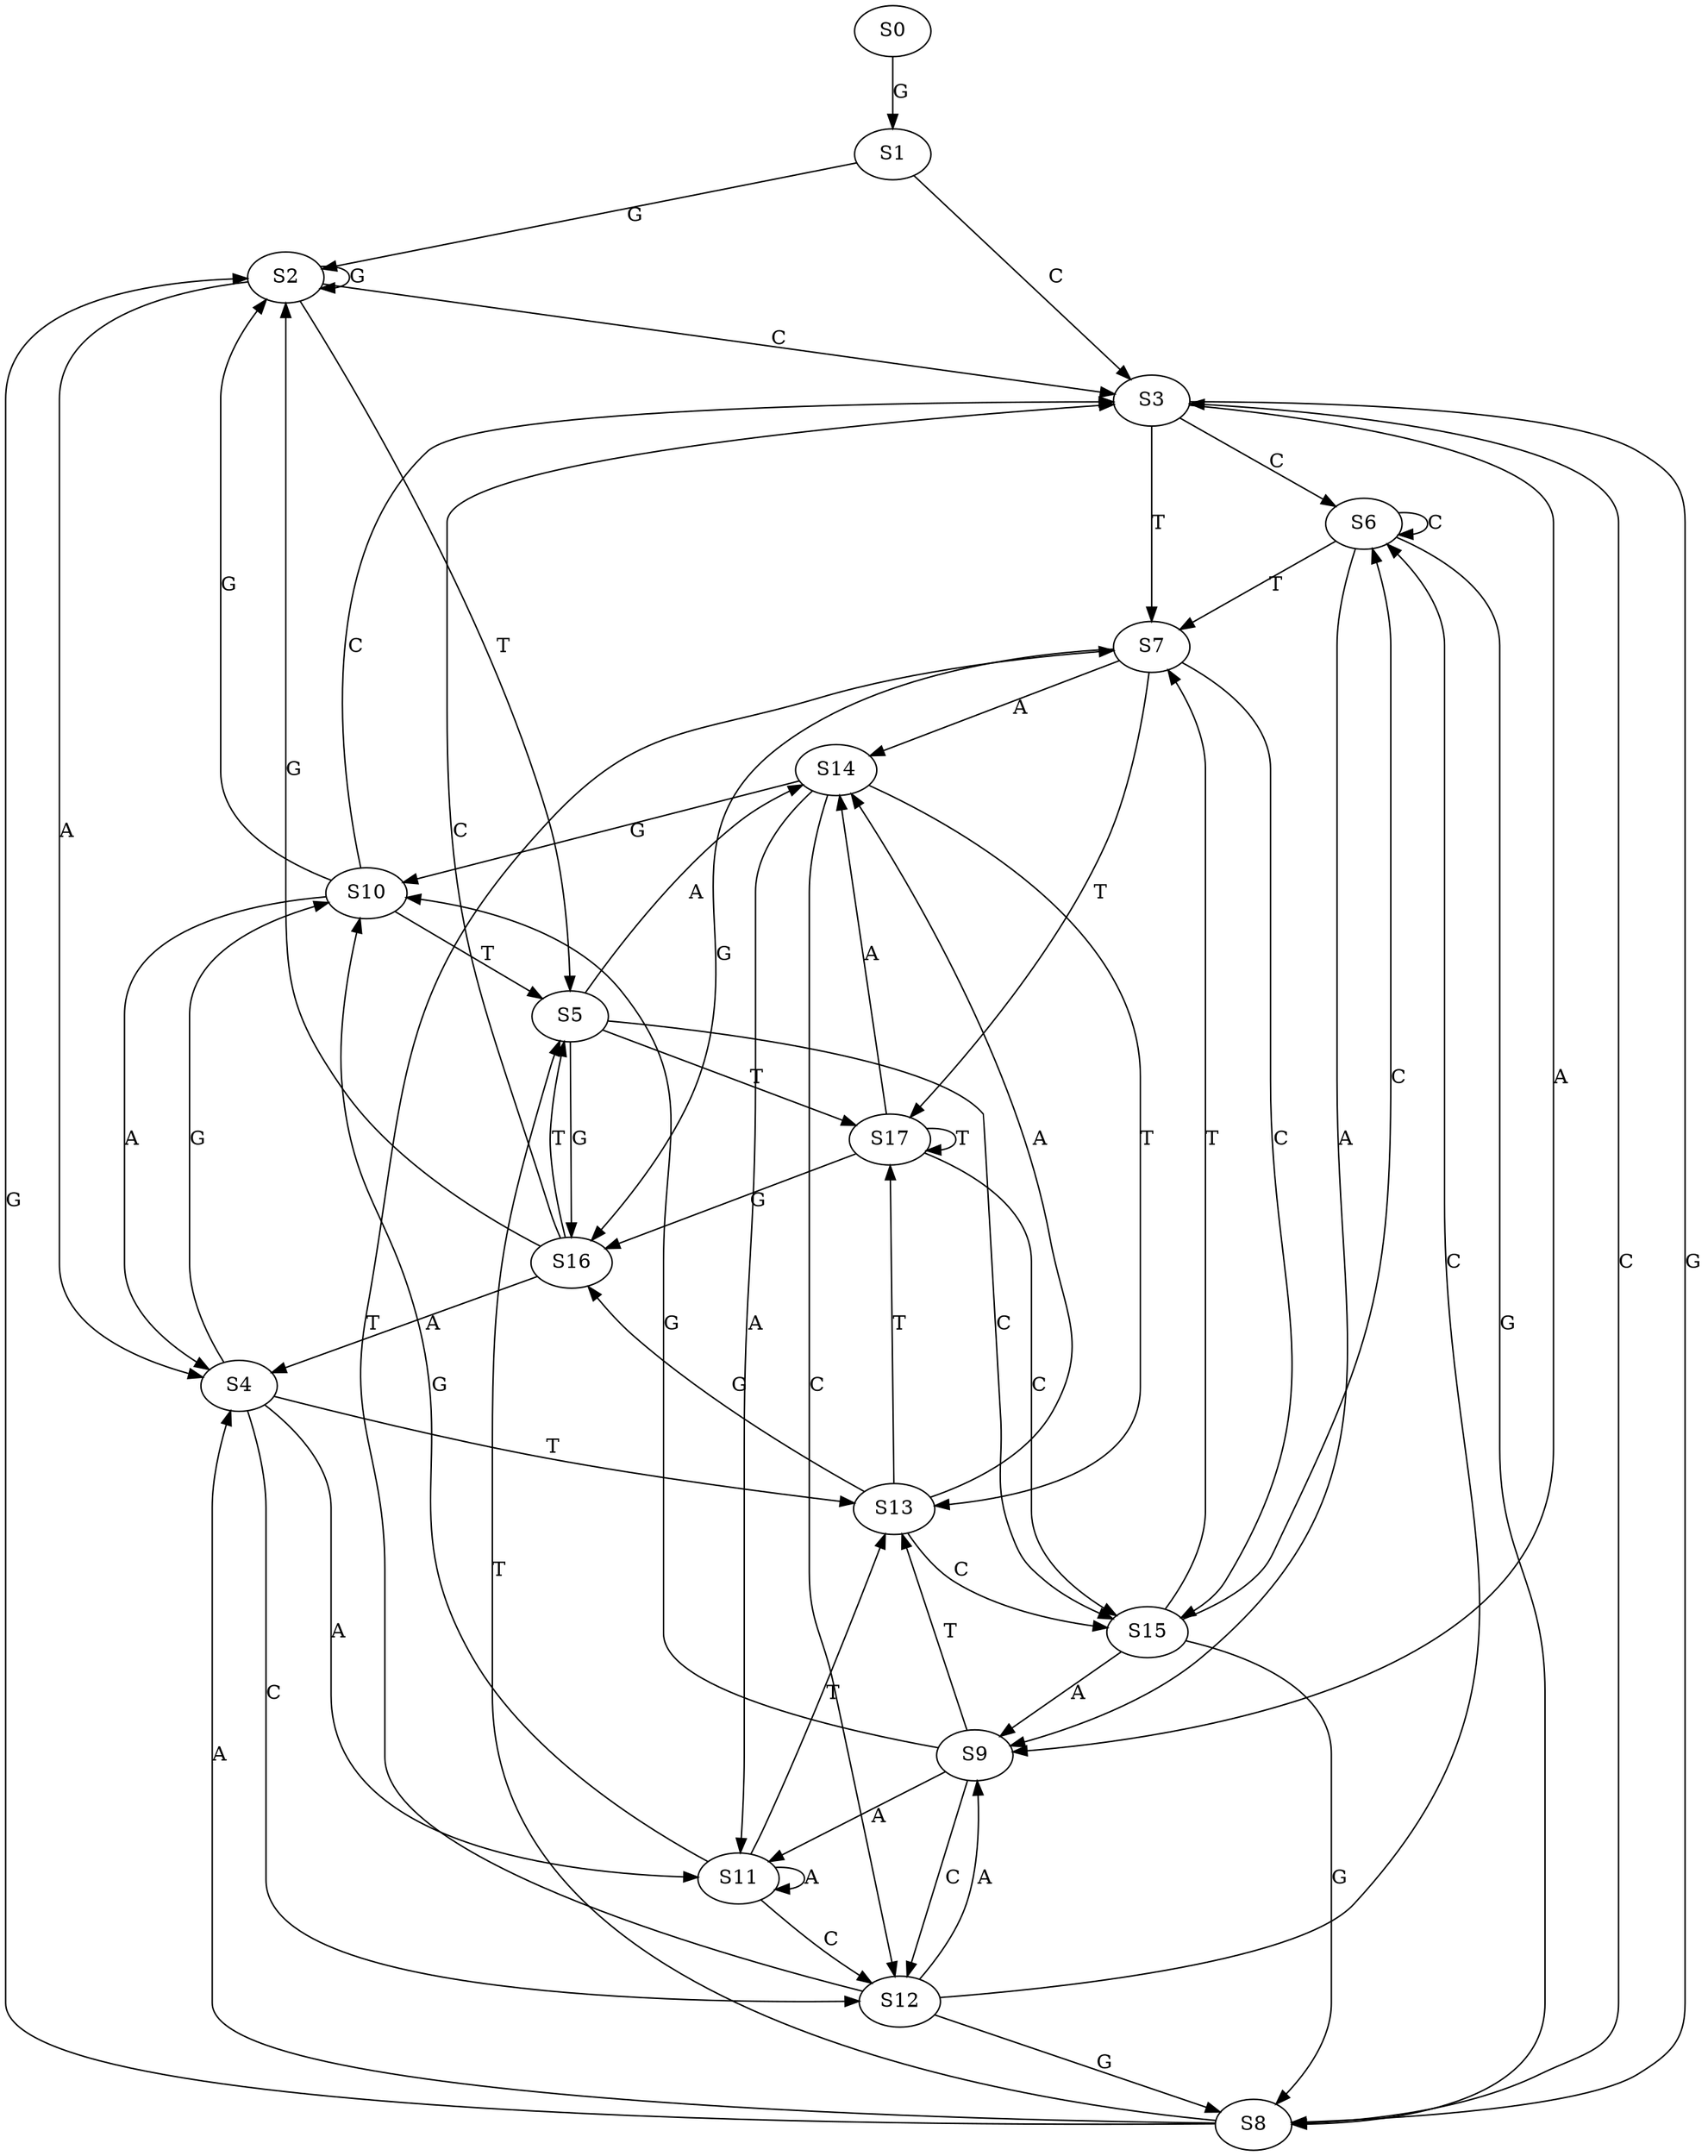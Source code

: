 strict digraph  {
	S0 -> S1 [ label = G ];
	S1 -> S2 [ label = G ];
	S1 -> S3 [ label = C ];
	S2 -> S4 [ label = A ];
	S2 -> S5 [ label = T ];
	S2 -> S2 [ label = G ];
	S2 -> S3 [ label = C ];
	S3 -> S6 [ label = C ];
	S3 -> S7 [ label = T ];
	S3 -> S8 [ label = G ];
	S3 -> S9 [ label = A ];
	S4 -> S10 [ label = G ];
	S4 -> S11 [ label = A ];
	S4 -> S12 [ label = C ];
	S4 -> S13 [ label = T ];
	S5 -> S14 [ label = A ];
	S5 -> S15 [ label = C ];
	S5 -> S16 [ label = G ];
	S5 -> S17 [ label = T ];
	S6 -> S8 [ label = G ];
	S6 -> S6 [ label = C ];
	S6 -> S9 [ label = A ];
	S6 -> S7 [ label = T ];
	S7 -> S16 [ label = G ];
	S7 -> S15 [ label = C ];
	S7 -> S14 [ label = A ];
	S7 -> S17 [ label = T ];
	S8 -> S2 [ label = G ];
	S8 -> S5 [ label = T ];
	S8 -> S4 [ label = A ];
	S8 -> S3 [ label = C ];
	S9 -> S10 [ label = G ];
	S9 -> S13 [ label = T ];
	S9 -> S12 [ label = C ];
	S9 -> S11 [ label = A ];
	S10 -> S5 [ label = T ];
	S10 -> S2 [ label = G ];
	S10 -> S4 [ label = A ];
	S10 -> S3 [ label = C ];
	S11 -> S13 [ label = T ];
	S11 -> S12 [ label = C ];
	S11 -> S10 [ label = G ];
	S11 -> S11 [ label = A ];
	S12 -> S9 [ label = A ];
	S12 -> S7 [ label = T ];
	S12 -> S6 [ label = C ];
	S12 -> S8 [ label = G ];
	S13 -> S14 [ label = A ];
	S13 -> S15 [ label = C ];
	S13 -> S17 [ label = T ];
	S13 -> S16 [ label = G ];
	S14 -> S10 [ label = G ];
	S14 -> S13 [ label = T ];
	S14 -> S11 [ label = A ];
	S14 -> S12 [ label = C ];
	S15 -> S7 [ label = T ];
	S15 -> S8 [ label = G ];
	S15 -> S6 [ label = C ];
	S15 -> S9 [ label = A ];
	S16 -> S4 [ label = A ];
	S16 -> S5 [ label = T ];
	S16 -> S3 [ label = C ];
	S16 -> S2 [ label = G ];
	S17 -> S15 [ label = C ];
	S17 -> S16 [ label = G ];
	S17 -> S14 [ label = A ];
	S17 -> S17 [ label = T ];
}
